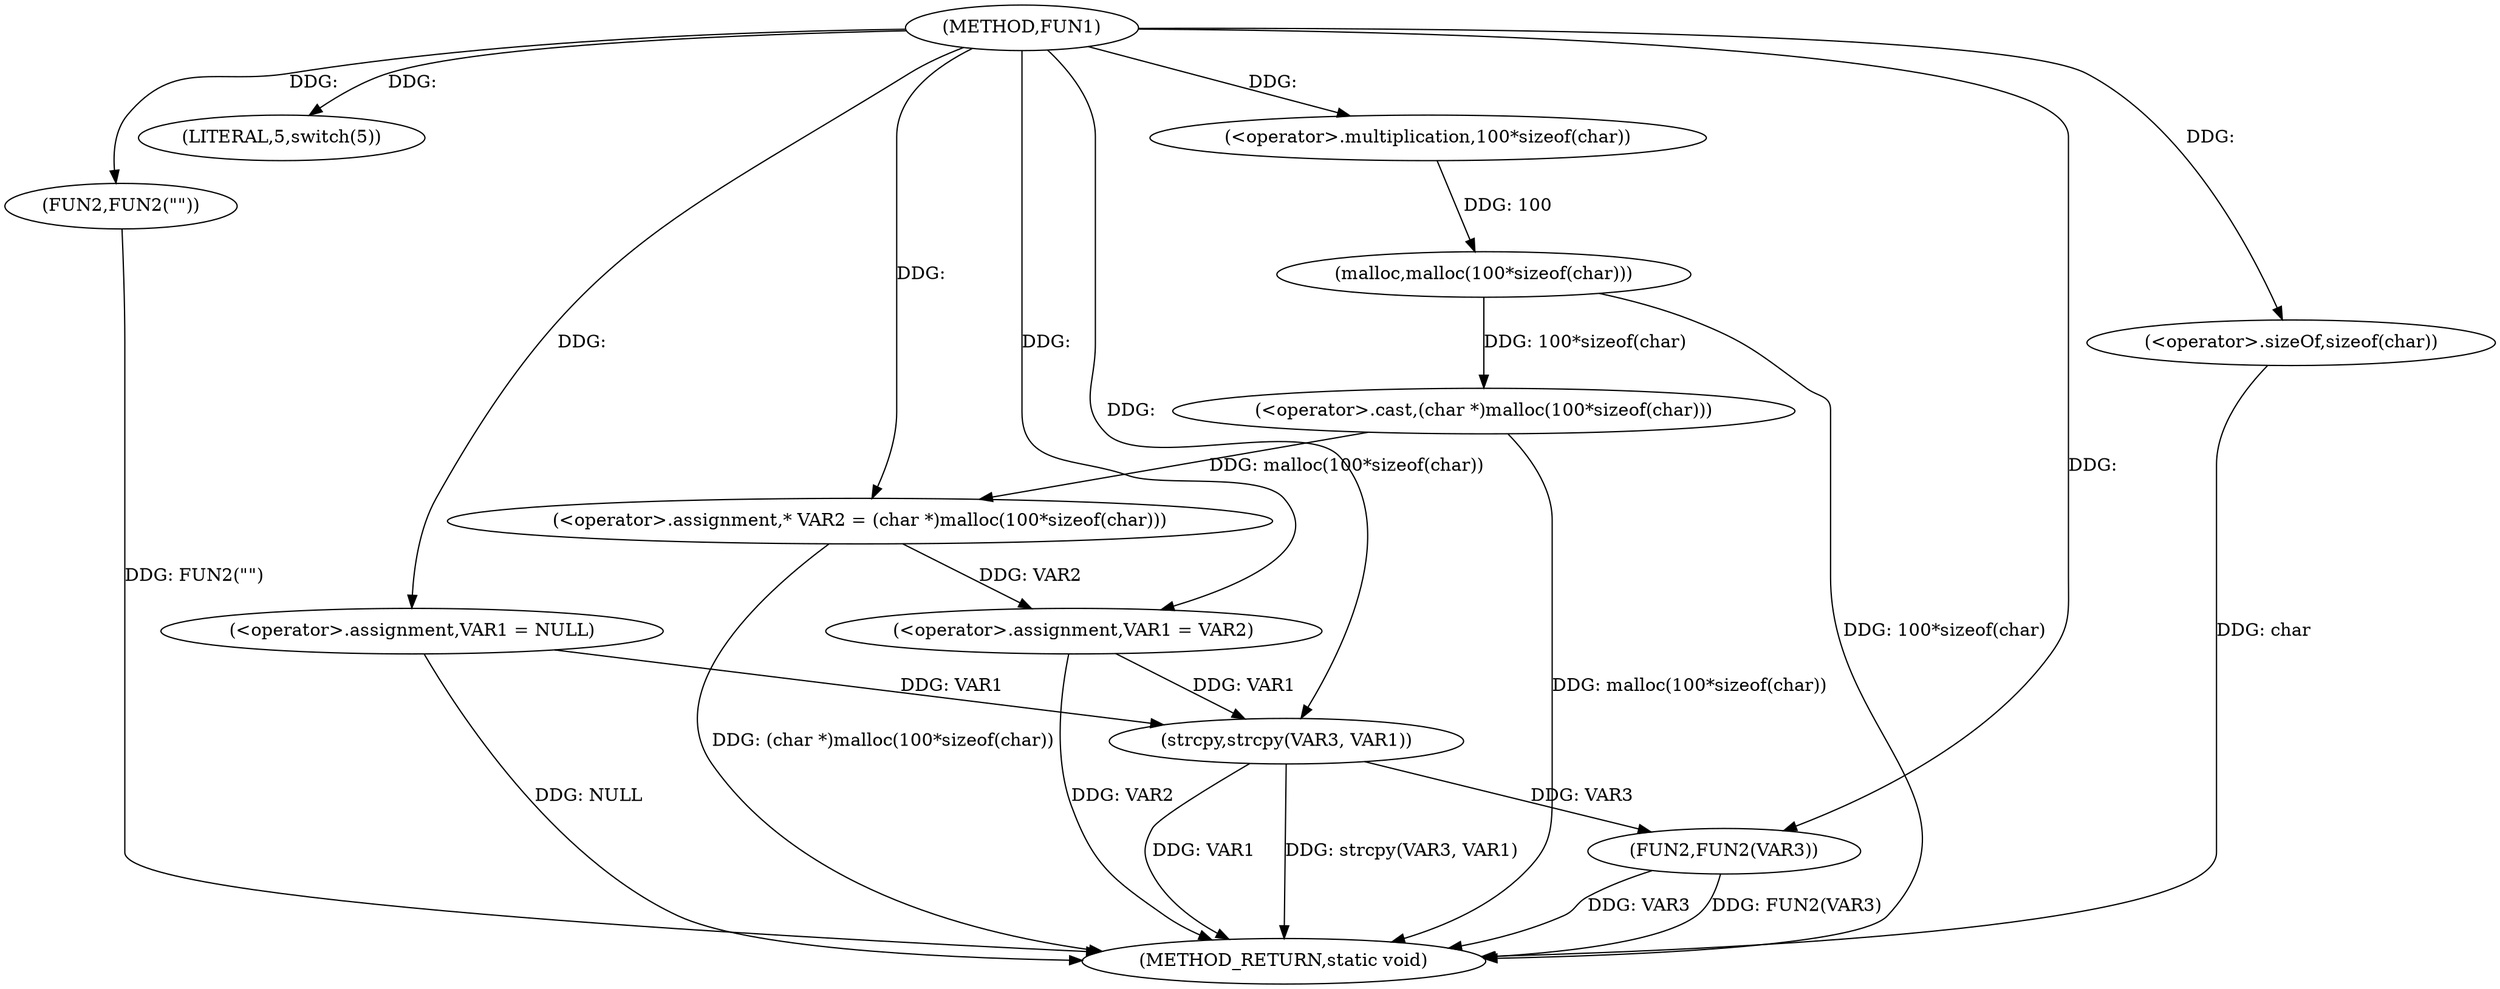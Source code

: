 digraph FUN1 {  
"1000100" [label = "(METHOD,FUN1)" ]
"1000136" [label = "(METHOD_RETURN,static void)" ]
"1000103" [label = "(<operator>.assignment,VAR1 = NULL)" ]
"1000107" [label = "(LITERAL,5,switch(5))" ]
"1000110" [label = "(FUN2,FUN2(\"\"))" ]
"1000116" [label = "(<operator>.assignment,* VAR2 = (char *)malloc(100*sizeof(char)))" ]
"1000118" [label = "(<operator>.cast,(char *)malloc(100*sizeof(char)))" ]
"1000120" [label = "(malloc,malloc(100*sizeof(char)))" ]
"1000121" [label = "(<operator>.multiplication,100*sizeof(char))" ]
"1000123" [label = "(<operator>.sizeOf,sizeof(char))" ]
"1000125" [label = "(<operator>.assignment,VAR1 = VAR2)" ]
"1000131" [label = "(strcpy,strcpy(VAR3, VAR1))" ]
"1000134" [label = "(FUN2,FUN2(VAR3))" ]
  "1000103" -> "1000136"  [ label = "DDG: NULL"] 
  "1000120" -> "1000136"  [ label = "DDG: 100*sizeof(char)"] 
  "1000125" -> "1000136"  [ label = "DDG: VAR2"] 
  "1000116" -> "1000136"  [ label = "DDG: (char *)malloc(100*sizeof(char))"] 
  "1000131" -> "1000136"  [ label = "DDG: VAR1"] 
  "1000134" -> "1000136"  [ label = "DDG: FUN2(VAR3)"] 
  "1000134" -> "1000136"  [ label = "DDG: VAR3"] 
  "1000110" -> "1000136"  [ label = "DDG: FUN2(\"\")"] 
  "1000118" -> "1000136"  [ label = "DDG: malloc(100*sizeof(char))"] 
  "1000131" -> "1000136"  [ label = "DDG: strcpy(VAR3, VAR1)"] 
  "1000123" -> "1000136"  [ label = "DDG: char"] 
  "1000100" -> "1000103"  [ label = "DDG: "] 
  "1000100" -> "1000107"  [ label = "DDG: "] 
  "1000100" -> "1000110"  [ label = "DDG: "] 
  "1000118" -> "1000116"  [ label = "DDG: malloc(100*sizeof(char))"] 
  "1000100" -> "1000116"  [ label = "DDG: "] 
  "1000120" -> "1000118"  [ label = "DDG: 100*sizeof(char)"] 
  "1000121" -> "1000120"  [ label = "DDG: 100"] 
  "1000100" -> "1000121"  [ label = "DDG: "] 
  "1000100" -> "1000123"  [ label = "DDG: "] 
  "1000116" -> "1000125"  [ label = "DDG: VAR2"] 
  "1000100" -> "1000125"  [ label = "DDG: "] 
  "1000100" -> "1000131"  [ label = "DDG: "] 
  "1000125" -> "1000131"  [ label = "DDG: VAR1"] 
  "1000103" -> "1000131"  [ label = "DDG: VAR1"] 
  "1000131" -> "1000134"  [ label = "DDG: VAR3"] 
  "1000100" -> "1000134"  [ label = "DDG: "] 
}
